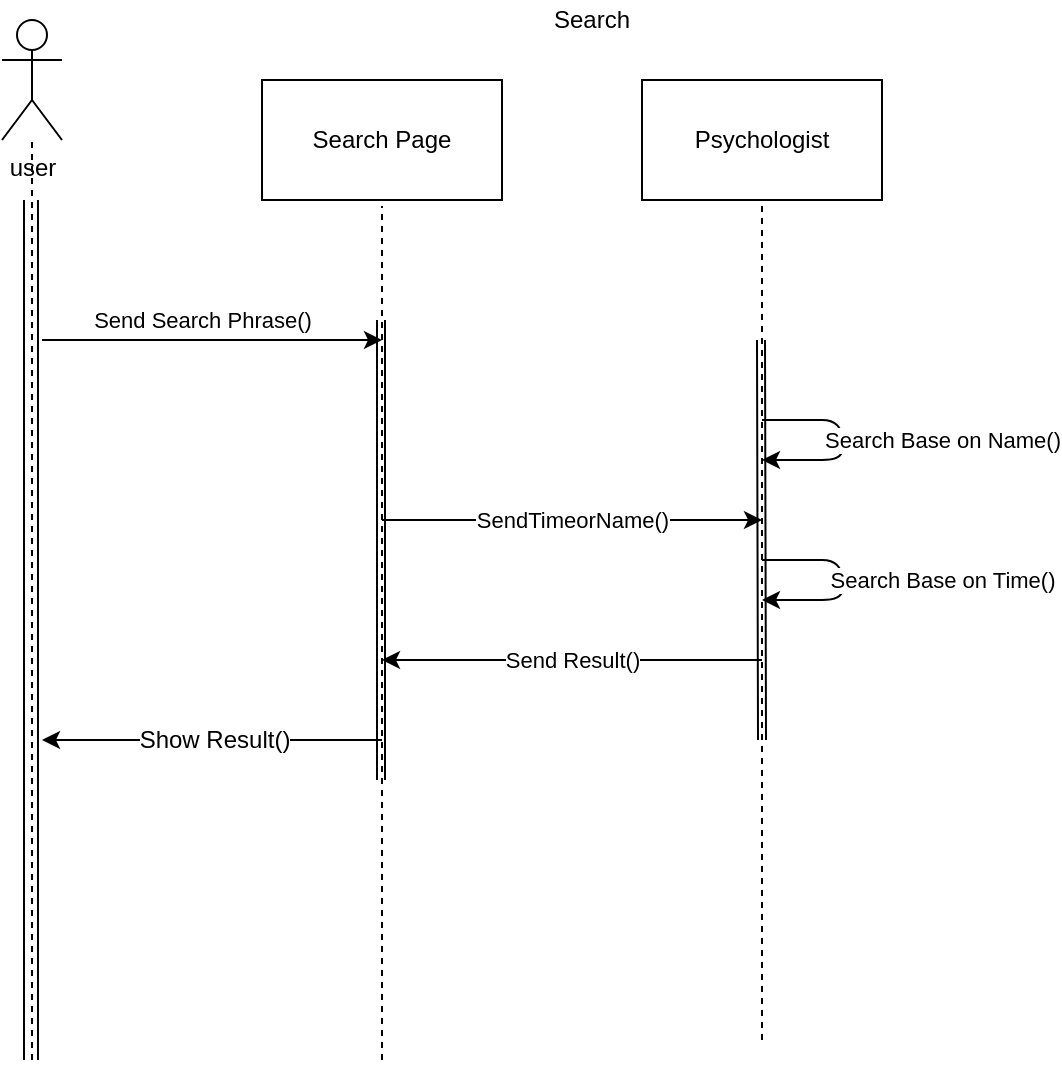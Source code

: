<mxfile version="10.6.7" type="github"><diagram id="fx1CPBi6cxMW-cUiNH36" name="Page-1"><mxGraphModel dx="918" dy="616" grid="1" gridSize="10" guides="1" tooltips="1" connect="1" arrows="1" fold="1" page="1" pageScale="1" pageWidth="850" pageHeight="1100" math="0" shadow="0"><root><mxCell id="0"/><mxCell id="1" parent="0"/><mxCell id="IE_YCI-wz0RdyV0kqgzF-1" value="&lt;div&gt;user&lt;/div&gt;&lt;div&gt;&lt;br&gt;&lt;/div&gt;" style="shape=umlActor;verticalLabelPosition=bottom;labelBackgroundColor=#ffffff;verticalAlign=top;html=1;outlineConnect=0;" parent="1" vertex="1"><mxGeometry x="150" y="60" width="30" height="60" as="geometry"/></mxCell><mxCell id="IE_YCI-wz0RdyV0kqgzF-2" value="Search" style="text;html=1;strokeColor=none;fillColor=none;align=center;verticalAlign=middle;whiteSpace=wrap;rounded=0;" parent="1" vertex="1"><mxGeometry x="425" y="50" width="40" height="20" as="geometry"/></mxCell><mxCell id="IE_YCI-wz0RdyV0kqgzF-3" value="Search Page" style="rounded=0;whiteSpace=wrap;html=1;" parent="1" vertex="1"><mxGeometry x="280" y="90" width="120" height="60" as="geometry"/></mxCell><mxCell id="IE_YCI-wz0RdyV0kqgzF-4" value="" style="endArrow=none;dashed=1;html=1;" parent="1" target="IE_YCI-wz0RdyV0kqgzF-1" edge="1"><mxGeometry width="50" height="50" relative="1" as="geometry"><mxPoint x="165" y="580" as="sourcePoint"/><mxPoint x="200" y="210" as="targetPoint"/></mxGeometry></mxCell><mxCell id="IE_YCI-wz0RdyV0kqgzF-5" value="" style="shape=link;html=1;width=7;" parent="1" edge="1"><mxGeometry width="50" height="50" relative="1" as="geometry"><mxPoint x="164.5" y="580" as="sourcePoint"/><mxPoint x="164.5" y="150" as="targetPoint"/></mxGeometry></mxCell><mxCell id="IE_YCI-wz0RdyV0kqgzF-6" value="" style="endArrow=none;dashed=1;html=1;" parent="1" edge="1"><mxGeometry width="50" height="50" relative="1" as="geometry"><mxPoint x="340" y="580" as="sourcePoint"/><mxPoint x="340" y="153" as="targetPoint"/></mxGeometry></mxCell><mxCell id="IE_YCI-wz0RdyV0kqgzF-7" value="Send Search Phrase()" style="endArrow=classic;html=1;" parent="1" edge="1"><mxGeometry x="-0.067" y="10" width="50" height="50" relative="1" as="geometry"><mxPoint x="170" y="220" as="sourcePoint"/><mxPoint x="340" y="220" as="targetPoint"/><mxPoint as="offset"/></mxGeometry></mxCell><mxCell id="IE_YCI-wz0RdyV0kqgzF-8" value="" style="shape=link;html=1;" parent="1" edge="1"><mxGeometry width="50" height="50" relative="1" as="geometry"><mxPoint x="339.5" y="440" as="sourcePoint"/><mxPoint x="339.5" y="210" as="targetPoint"/></mxGeometry></mxCell><mxCell id="IE_YCI-wz0RdyV0kqgzF-9" value="Psychologist" style="rounded=0;whiteSpace=wrap;html=1;" parent="1" vertex="1"><mxGeometry x="470" y="90" width="120" height="60" as="geometry"/></mxCell><mxCell id="IE_YCI-wz0RdyV0kqgzF-10" value="" style="endArrow=none;dashed=1;html=1;entryX=0.5;entryY=1;entryDx=0;entryDy=0;" parent="1" target="IE_YCI-wz0RdyV0kqgzF-9" edge="1"><mxGeometry width="50" height="50" relative="1" as="geometry"><mxPoint x="530" y="570" as="sourcePoint"/><mxPoint x="600" y="240" as="targetPoint"/></mxGeometry></mxCell><mxCell id="IE_YCI-wz0RdyV0kqgzF-11" value="" style="shape=link;html=1;" parent="1" edge="1"><mxGeometry width="50" height="50" relative="1" as="geometry"><mxPoint x="530" y="420" as="sourcePoint"/><mxPoint x="529.5" y="220" as="targetPoint"/></mxGeometry></mxCell><mxCell id="IE_YCI-wz0RdyV0kqgzF-12" value="" style="endArrow=classic;html=1;" parent="1" edge="1"><mxGeometry width="50" height="50" relative="1" as="geometry"><mxPoint x="340" y="420" as="sourcePoint"/><mxPoint x="170" y="420" as="targetPoint"/></mxGeometry></mxCell><mxCell id="IE_YCI-wz0RdyV0kqgzF-13" value="&lt;div&gt;Show Result()&lt;/div&gt;" style="text;html=1;resizable=0;points=[];align=center;verticalAlign=middle;labelBackgroundColor=#ffffff;direction=west;" parent="IE_YCI-wz0RdyV0kqgzF-12" vertex="1" connectable="0"><mxGeometry x="-0.195" y="2" relative="1" as="geometry"><mxPoint x="-16" y="-2" as="offset"/></mxGeometry></mxCell><mxCell id="IE_YCI-wz0RdyV0kqgzF-15" value="Search Base on Name()" style="endArrow=classic;html=1;" parent="1" edge="1"><mxGeometry x="0.2" y="-51" width="50" height="50" relative="1" as="geometry"><mxPoint x="530" y="260" as="sourcePoint"/><mxPoint x="530" y="280" as="targetPoint"/><Array as="points"><mxPoint x="570" y="260"/><mxPoint x="570" y="280"/></Array><mxPoint x="50" y="41" as="offset"/></mxGeometry></mxCell><mxCell id="IE_YCI-wz0RdyV0kqgzF-16" value="SendTimeorName()" style="endArrow=classic;html=1;" parent="1" edge="1"><mxGeometry width="50" height="50" relative="1" as="geometry"><mxPoint x="340" y="310" as="sourcePoint"/><mxPoint x="530" y="310" as="targetPoint"/></mxGeometry></mxCell><mxCell id="IE_YCI-wz0RdyV0kqgzF-17" value="Search Base on Time()" style="endArrow=classic;html=1;" parent="1" edge="1"><mxGeometry x="0.2" y="-51" width="50" height="50" relative="1" as="geometry"><mxPoint x="530" y="330" as="sourcePoint"/><mxPoint x="530" y="350" as="targetPoint"/><Array as="points"><mxPoint x="570" y="330"/><mxPoint x="570" y="350"/></Array><mxPoint x="50" y="41" as="offset"/></mxGeometry></mxCell><mxCell id="IE_YCI-wz0RdyV0kqgzF-18" value="Send Result()" style="endArrow=classic;html=1;" parent="1" edge="1"><mxGeometry width="50" height="50" relative="1" as="geometry"><mxPoint x="530" y="380" as="sourcePoint"/><mxPoint x="340" y="380" as="targetPoint"/></mxGeometry></mxCell></root></mxGraphModel></diagram></mxfile>